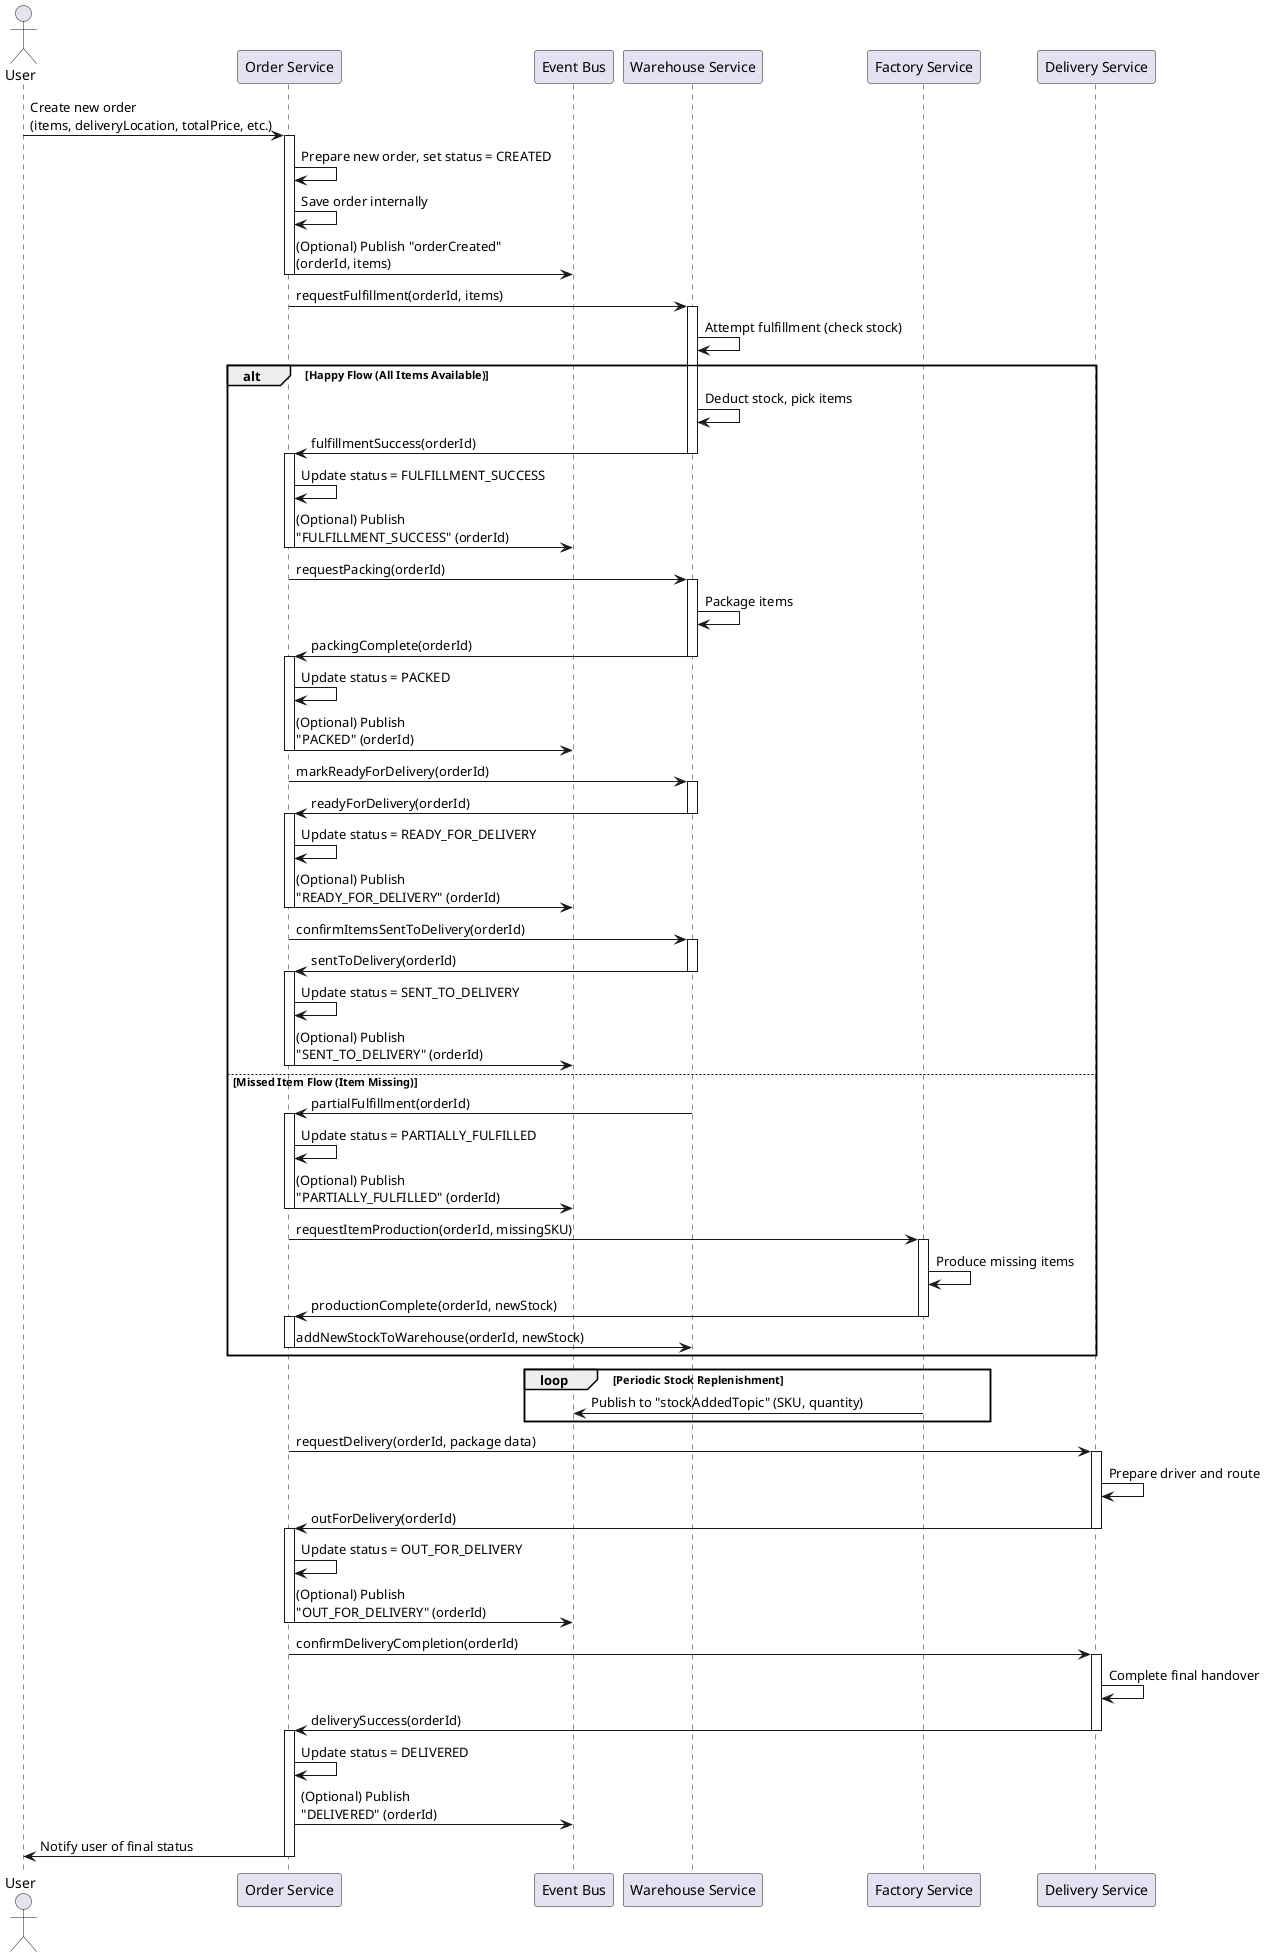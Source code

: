 @startuml
actor User
participant "Order Service" as Order
participant "Event Bus" as EB
participant "Warehouse Service" as Warehouse
participant "Factory Service" as Factory
participant "Delivery Service" as Delivery

' --- Stage 1: New Order Creation ---
User -> Order: Create new order\n(items, deliveryLocation, totalPrice, etc.)
activate Order
Order -> Order: Prepare new order, set status = CREATED
Order -> Order: Save order internally
Order -> EB: (Optional) Publish "orderCreated" \n(orderId, items)
deactivate Order

' --- Stage 2: Warehouse Fulfillment (Orchestrated by Order) ---
Order -> Warehouse: requestFulfillment(orderId, items)
activate Warehouse
Warehouse -> Warehouse: Attempt fulfillment (check stock)

alt Happy Flow (All Items Available)
    Warehouse -> Warehouse: Deduct stock, pick items
    Warehouse -> Order: fulfillmentSuccess(orderId)
    deactivate Warehouse
    activate Order
    Order -> Order: Update status = FULFILLMENT_SUCCESS
    Order -> EB: (Optional) Publish\n"FULFILLMENT_SUCCESS" (orderId)
    deactivate Order

    Order -> Warehouse: requestPacking(orderId)
    activate Warehouse
    Warehouse -> Warehouse: Package items
    Warehouse -> Order: packingComplete(orderId)
    deactivate Warehouse
    activate Order
    Order -> Order: Update status = PACKED
    Order -> EB: (Optional) Publish\n"PACKED" (orderId)
    deactivate Order

    Order -> Warehouse: markReadyForDelivery(orderId)
    activate Warehouse
    Warehouse -> Order: readyForDelivery(orderId)
    deactivate Warehouse
    activate Order
    Order -> Order: Update status = READY_FOR_DELIVERY
    Order -> EB: (Optional) Publish\n"READY_FOR_DELIVERY" (orderId)
    deactivate Order

    Order -> Warehouse: confirmItemsSentToDelivery(orderId)
    activate Warehouse
    Warehouse -> Order: sentToDelivery(orderId)
    deactivate Warehouse
    activate Order
    Order -> Order: Update status = SENT_TO_DELIVERY
    Order -> EB: (Optional) Publish\n"SENT_TO_DELIVERY" (orderId)
    deactivate Order

else Missed Item Flow (Item Missing)
    Warehouse -> Order: partialFulfillment(orderId)
    deactivate Warehouse
    activate Order
    Order -> Order: Update status = PARTIALLY_FULFILLED
    Order -> EB: (Optional) Publish\n"PARTIALLY_FULFILLED" (orderId)
    deactivate Order

    Order -> Factory: requestItemProduction(orderId, missingSKU)
    activate Factory
    Factory -> Factory: Produce missing items
    Factory -> Order: productionComplete(orderId, newStock)
    deactivate Factory
    activate Order
    Order -> Warehouse: addNewStockToWarehouse(orderId, newStock)
    deactivate Order
end

' --- Background process: Factory periodically replenishes stock ---
loop Periodic Stock Replenishment
    Factory -> EB: Publish to "stockAddedTopic" (SKU, quantity)
end

' --- Stage 3: Delivery Processing (Orchestrated by Order) ---
Order -> Delivery: requestDelivery(orderId, package data)
activate Delivery
Delivery -> Delivery: Prepare driver and route
Delivery -> Order: outForDelivery(orderId)
deactivate Delivery
activate Order
Order -> Order: Update status = OUT_FOR_DELIVERY
Order -> EB: (Optional) Publish\n"OUT_FOR_DELIVERY" (orderId)
deactivate Order

Order -> Delivery: confirmDeliveryCompletion(orderId)
activate Delivery
Delivery -> Delivery: Complete final handover
Delivery -> Order: deliverySuccess(orderId)
deactivate Delivery
activate Order
Order -> Order: Update status = DELIVERED
Order -> EB: (Optional) Publish\n"DELIVERED" (orderId)
Order -> User: Notify user of final status
deactivate Order

@enduml
